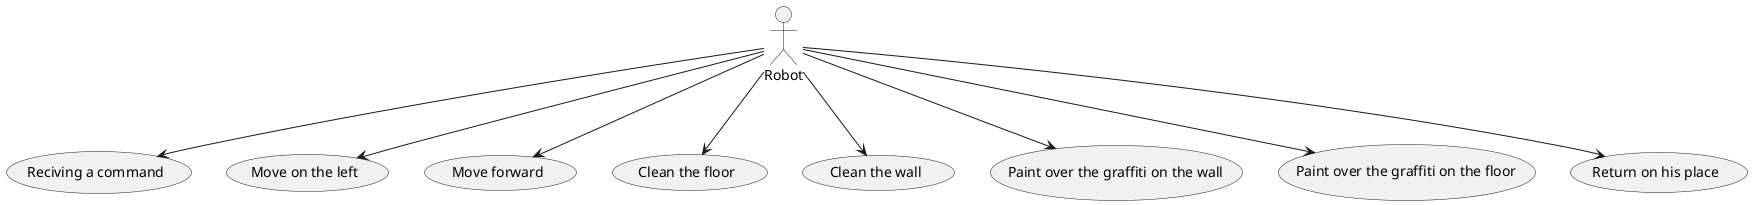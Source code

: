 @startuml
:Robot: --> (Reciving a command)
:Robot: --> (Move on the left)
:Robot: --> (Move forward)
:Robot: --> (Clean the floor)
:Robot: --> (Clean the wall)
:Robot: --> (Paint over the graffiti on the wall)
:Robot: --> (Paint over the graffiti on the floor)
:Robot: --> (Return on his place)
@enduml
